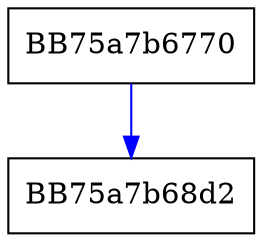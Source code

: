 digraph SymCryptFdefModMulMontgomery256Asm {
  node [shape="box"];
  graph [splines=ortho];
  BB75a7b6770 -> BB75a7b68d2 [color="blue"];
}